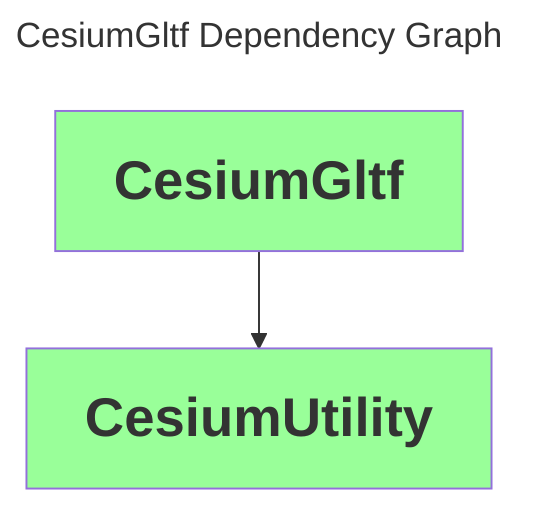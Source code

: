 ---
comment: This file was generated by dep-graph-gen. DO NOT EDIT THIS FILE!

title: CesiumGltf Dependency Graph
---
graph TD
  classDef dependencyNode fill:#fff,stroke:#ccc,color:#666,font-weight:bold,font-size:28px
  classDef libraryNode fill:#9f9,font-weight:bold,font-size:28px
  CesiumGltf[CesiumGltf] --> CesiumUtility[CesiumUtility]
  class CesiumUtility,CesiumGltf libraryNode